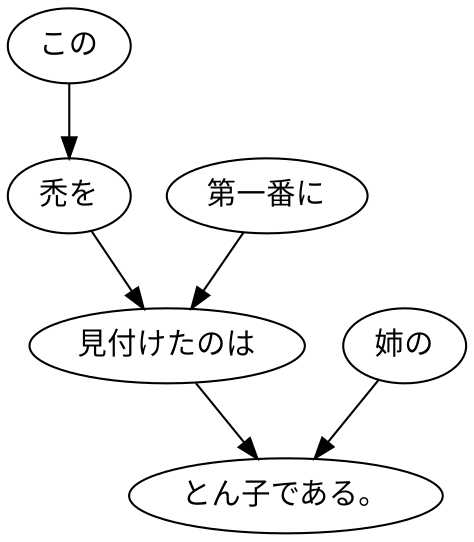 digraph graph3010 {
	node0 [label="この"];
	node1 [label="禿を"];
	node2 [label="第一番に"];
	node3 [label="見付けたのは"];
	node4 [label="姉の"];
	node5 [label="とん子である。"];
	node0 -> node1;
	node1 -> node3;
	node2 -> node3;
	node3 -> node5;
	node4 -> node5;
}
